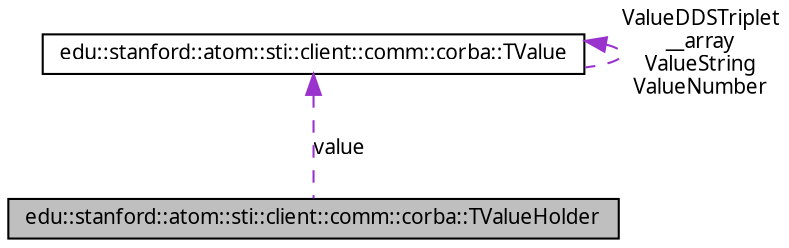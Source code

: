 digraph G
{
  edge [fontname="FreeSans.ttf",fontsize=10,labelfontname="FreeSans.ttf",labelfontsize=10];
  node [fontname="FreeSans.ttf",fontsize=10,shape=record];
  Node1 [label="edu::stanford::atom::sti::client::comm::corba::TValueHolder",height=0.2,width=0.4,color="black", fillcolor="grey75", style="filled" fontcolor="black"];
  Node2 -> Node1 [dir=back,color="darkorchid3",fontsize=10,style="dashed",label="value",fontname="FreeSans.ttf"];
  Node2 [label="edu::stanford::atom::sti::client::comm::corba::TValue",height=0.2,width=0.4,color="black", fillcolor="white", style="filled",URL="$classedu_1_1stanford_1_1atom_1_1sti_1_1client_1_1comm_1_1corba_1_1TValue.html"];
  Node2 -> Node2 [dir=back,color="darkorchid3",fontsize=10,style="dashed",label="ValueDDSTriplet\n__array\nValueString\nValueNumber",fontname="FreeSans.ttf"];
}
